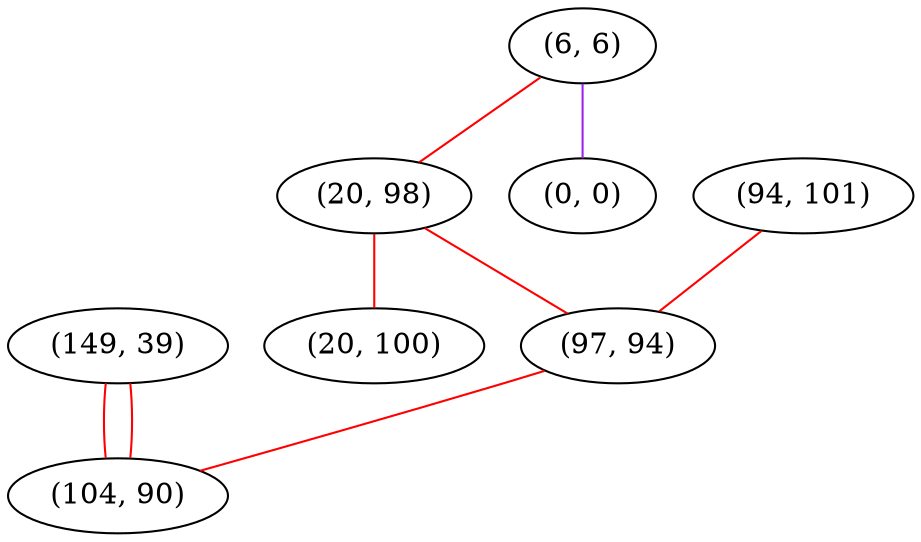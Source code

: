 graph "" {
"(149, 39)";
"(6, 6)";
"(20, 98)";
"(0, 0)";
"(94, 101)";
"(20, 100)";
"(97, 94)";
"(104, 90)";
"(149, 39)" -- "(104, 90)"  [color=red, key=0, weight=1];
"(149, 39)" -- "(104, 90)"  [color=red, key=1, weight=1];
"(6, 6)" -- "(20, 98)"  [color=red, key=0, weight=1];
"(6, 6)" -- "(0, 0)"  [color=purple, key=0, weight=4];
"(20, 98)" -- "(20, 100)"  [color=red, key=0, weight=1];
"(20, 98)" -- "(97, 94)"  [color=red, key=0, weight=1];
"(94, 101)" -- "(97, 94)"  [color=red, key=0, weight=1];
"(97, 94)" -- "(104, 90)"  [color=red, key=0, weight=1];
}
